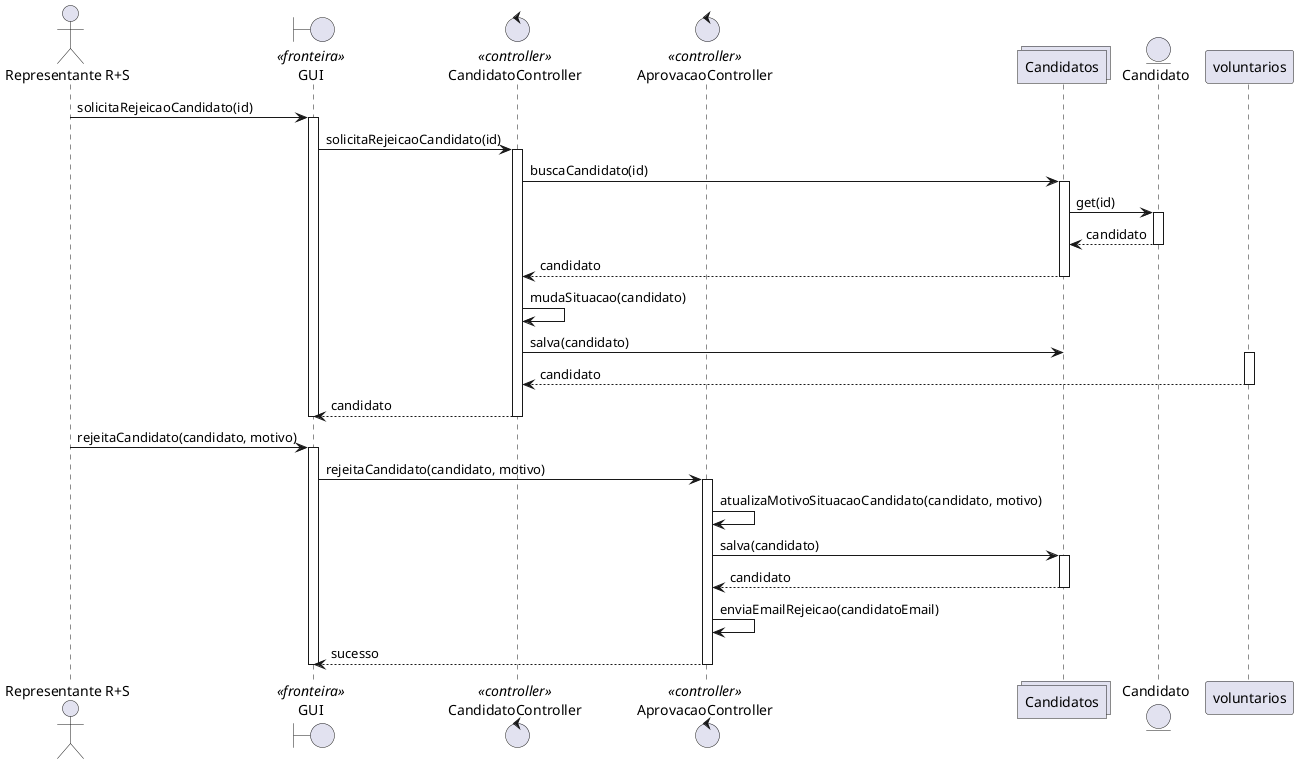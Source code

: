 @startuml

actor "Representante R+S" as representante
boundary "GUI" as gui <<fronteira>>
control "CandidatoController" as candidatoController <<controller>>
control "AprovacaoController" as aprovacaoController<<controller>>
collections "Candidatos" as candidatos
entity "Candidato" as candidato

representante -> gui: solicitaRejeicaoCandidato(id)
activate gui
    gui -> candidatoController: solicitaRejeicaoCandidato(id)
    activate candidatoController
        candidatoController -> candidatos: buscaCandidato(id)
        activate candidatos
            
            candidatos -> candidato: get(id)
            activate candidato
                candidato --> candidatos: candidato
            deactivate candidato

        candidatos --> candidatoController: candidato
        deactivate candidatos

        candidatoController -> candidatoController: mudaSituacao(candidato)
        candidatoController -> candidatos: salva(candidato)

        activate voluntarios
            voluntarios --> candidatoController: candidato
        deactivate voluntarios

    candidatoController --> gui: candidato
    deactivate candidatoController
deactivate gui

representante -> gui: rejeitaCandidato(candidato, motivo)
activate gui
    gui -> aprovacaoController: rejeitaCandidato(candidato, motivo)
    activate aprovacaoController
        aprovacaoController -> aprovacaoController: atualizaMotivoSituacaoCandidato(candidato, motivo)
        aprovacaoController -> candidatos: salva(candidato)
        activate candidatos
            candidatos --> aprovacaoController: candidato
        deactivate candidatos
        aprovacaoController -> aprovacaoController: enviaEmailRejeicao(candidatoEmail)
        aprovacaoController --> gui: sucesso
        deactivate aprovacaoController
deactivate gui


@enduml
